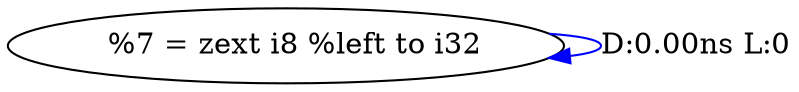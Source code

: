 digraph {
Node0x2b489e0[label="  %7 = zext i8 %left to i32"];
Node0x2b489e0 -> Node0x2b489e0[label="D:0.00ns L:0",color=blue];
}

